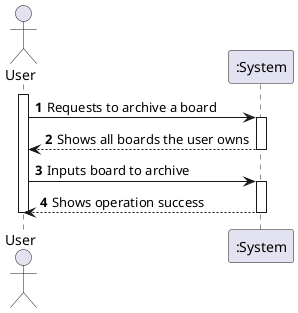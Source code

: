 @startuml

autonumber
actor "User" as teacher

activate teacher

teacher -> ":System" : Requests to archive a board
activate ":System"
":System" --> teacher : Shows all boards the user owns
deactivate ":System"
teacher -> ":System" : Inputs board to archive
activate ":System"
":System" --> teacher : Shows operation success
deactivate ":System"
deactivate teacher



@enduml